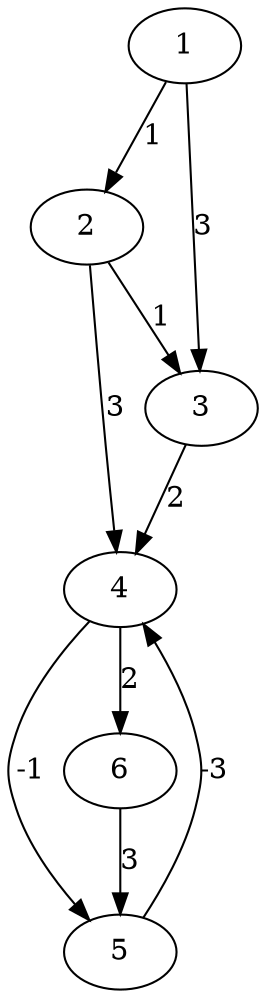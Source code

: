 digraph G
{
  1 -> 2[label = 1]
  1 -> 3[label = 3]
  2 -> 3[label = 1]
  2 -> 4[label = 3]
  3 -> 4[label = 2]
  4 -> 5[label = -1]
  4 -> 6[label = 2]
  5 -> 4[label = -3]
  6 -> 5[label = 3]
}